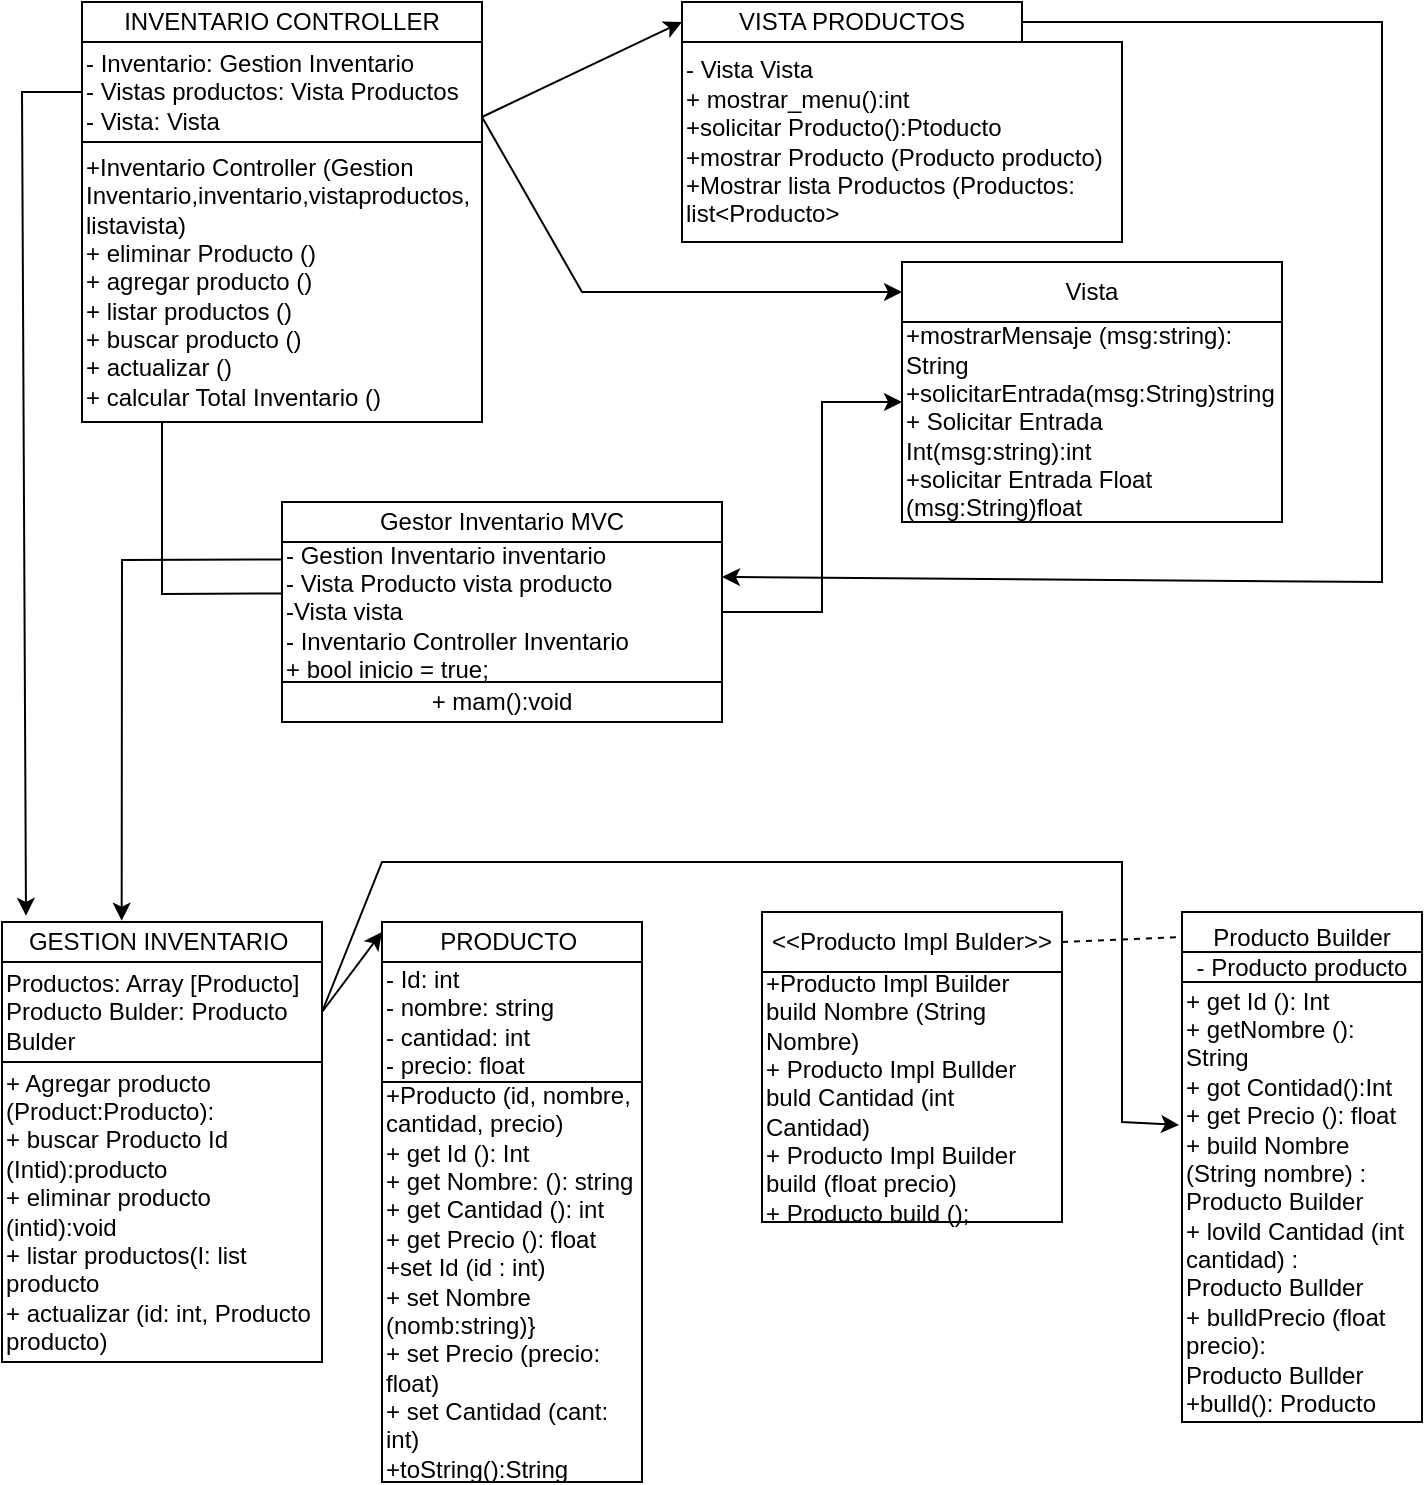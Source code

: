 <mxfile version="24.9.1">
  <diagram name="Página-1" id="VXL6YO2R-P_xzhJiHdiT">
    <mxGraphModel dx="1323" dy="1912" grid="1" gridSize="10" guides="1" tooltips="1" connect="1" arrows="1" fold="1" page="1" pageScale="1" pageWidth="827" pageHeight="1169" math="0" shadow="0">
      <root>
        <mxCell id="0" />
        <mxCell id="1" parent="0" />
        <mxCell id="zBoA6l5oj3ymzxzeQCYM-1" value="GESTION INVENTARIO&amp;nbsp;" style="rounded=0;whiteSpace=wrap;html=1;strokeColor=default;" vertex="1" parent="1">
          <mxGeometry width="160" height="20" as="geometry" />
        </mxCell>
        <mxCell id="zBoA6l5oj3ymzxzeQCYM-2" value="Productos: Array [Producto]&lt;br&gt;Producto Bulder: Producto Bulder" style="rounded=0;whiteSpace=wrap;html=1;align=left;" vertex="1" parent="1">
          <mxGeometry y="20" width="160" height="50" as="geometry" />
        </mxCell>
        <mxCell id="zBoA6l5oj3ymzxzeQCYM-3" value="+ Agregar producto (Product:Producto):&lt;br&gt;+ buscar Producto Id (Intid):producto&lt;br&gt;+ eliminar producto (intid):void&lt;br&gt;+ listar productos(I: list producto&amp;nbsp;&lt;br&gt;+ actualizar (id: int, Producto producto)" style="rounded=0;whiteSpace=wrap;html=1;align=left;" vertex="1" parent="1">
          <mxGeometry y="70" width="160" height="150" as="geometry" />
        </mxCell>
        <mxCell id="zBoA6l5oj3ymzxzeQCYM-4" value="PRODUCTO&amp;nbsp;" style="rounded=0;whiteSpace=wrap;html=1;" vertex="1" parent="1">
          <mxGeometry x="190" width="130" height="20" as="geometry" />
        </mxCell>
        <mxCell id="zBoA6l5oj3ymzxzeQCYM-5" value="- Id: int&amp;nbsp;&lt;br&gt;- nombre: string&lt;br&gt;- cantidad: int&lt;br&gt;- precio: float" style="rounded=0;whiteSpace=wrap;html=1;align=left;" vertex="1" parent="1">
          <mxGeometry x="190" y="20" width="130" height="60" as="geometry" />
        </mxCell>
        <mxCell id="zBoA6l5oj3ymzxzeQCYM-6" value="+Producto (id, nombre, cantidad, precio)&amp;nbsp;&lt;br&gt;+ get Id (): Int&amp;nbsp;&lt;br&gt;+ get Nombre: (): string&amp;nbsp;&lt;div&gt;+ get Cantidad (): int&lt;br&gt;+ get Precio (): float&lt;br&gt;+set Id (id : int)&lt;/div&gt;&lt;div&gt;+ set Nombre (nomb:string)}&lt;br&gt;+ set Precio (precio: float)&amp;nbsp;&lt;br&gt;+ set Cantidad (cant: int)&lt;br&gt;+toString():String&lt;/div&gt;" style="rounded=0;whiteSpace=wrap;html=1;align=left;" vertex="1" parent="1">
          <mxGeometry x="190" y="80" width="130" height="200" as="geometry" />
        </mxCell>
        <mxCell id="zBoA6l5oj3ymzxzeQCYM-7" value="&amp;lt;&amp;lt;Producto Impl Bulder&amp;gt;&amp;gt;" style="rounded=0;whiteSpace=wrap;html=1;" vertex="1" parent="1">
          <mxGeometry x="380" y="-5" width="150" height="30" as="geometry" />
        </mxCell>
        <mxCell id="zBoA6l5oj3ymzxzeQCYM-8" value="+Producto Impl Builder&lt;br&gt;build Nombre (String Nombre)&amp;nbsp;&lt;br&gt;+ Producto Impl Bullder&lt;br&gt;buld Cantidad (int Cantidad)&lt;br&gt;+ Producto Impl Builder&lt;br&gt;build (float precio)&amp;nbsp;&lt;br&gt;+ Producto build ();" style="rounded=0;whiteSpace=wrap;html=1;align=left;" vertex="1" parent="1">
          <mxGeometry x="380" y="25" width="150" height="125" as="geometry" />
        </mxCell>
        <mxCell id="zBoA6l5oj3ymzxzeQCYM-9" value="" style="endArrow=classic;html=1;rounded=0;exitX=1;exitY=0.5;exitDx=0;exitDy=0;entryX=0;entryY=0.25;entryDx=0;entryDy=0;" edge="1" parent="1" source="zBoA6l5oj3ymzxzeQCYM-2" target="zBoA6l5oj3ymzxzeQCYM-4">
          <mxGeometry width="50" height="50" relative="1" as="geometry">
            <mxPoint x="330" y="250" as="sourcePoint" />
            <mxPoint x="380" y="200" as="targetPoint" />
            <Array as="points" />
          </mxGeometry>
        </mxCell>
        <mxCell id="zBoA6l5oj3ymzxzeQCYM-10" value="" style="endArrow=classic;html=1;rounded=0;exitX=1;exitY=0.5;exitDx=0;exitDy=0;entryX=-0.012;entryY=0.325;entryDx=0;entryDy=0;entryPerimeter=0;" edge="1" parent="1" source="zBoA6l5oj3ymzxzeQCYM-2" target="zBoA6l5oj3ymzxzeQCYM-14">
          <mxGeometry width="50" height="50" relative="1" as="geometry">
            <mxPoint x="330" y="250" as="sourcePoint" />
            <mxPoint x="560" y="120" as="targetPoint" />
            <Array as="points">
              <mxPoint x="190" y="-30" />
              <mxPoint x="350" y="-30" />
              <mxPoint x="560" y="-30" />
              <mxPoint x="560" y="100" />
            </Array>
          </mxGeometry>
        </mxCell>
        <mxCell id="zBoA6l5oj3ymzxzeQCYM-12" value="Producto Builder" style="rounded=0;whiteSpace=wrap;html=1;" vertex="1" parent="1">
          <mxGeometry x="590" y="-5" width="120" height="25" as="geometry" />
        </mxCell>
        <mxCell id="zBoA6l5oj3ymzxzeQCYM-13" value="- Producto producto" style="rounded=0;whiteSpace=wrap;html=1;" vertex="1" parent="1">
          <mxGeometry x="590" y="15" width="120" height="15" as="geometry" />
        </mxCell>
        <mxCell id="zBoA6l5oj3ymzxzeQCYM-14" value="&lt;div&gt;&lt;span style=&quot;background-color: initial;&quot;&gt;+ get Id (): Int&lt;/span&gt;&lt;/div&gt;&lt;div&gt;+ getNombre (): String&lt;/div&gt;&lt;div&gt;+ got Contidad():Int&lt;/div&gt;&lt;div&gt;+ get Precio (): float&lt;/div&gt;&lt;div&gt;+ build Nombre (String nombre) :&lt;/div&gt;&lt;div&gt;Producto Builder&lt;/div&gt;&lt;div&gt;+ lovild Cantidad (int cantidad) :&lt;/div&gt;&lt;div&gt;Producto Bullder&lt;/div&gt;&lt;div&gt;+ bulldPrecio (float precio):&lt;/div&gt;&lt;div&gt;Producto Bullder&lt;br&gt;+bulld(): Producto&lt;/div&gt;" style="rounded=0;whiteSpace=wrap;html=1;align=left;" vertex="1" parent="1">
          <mxGeometry x="590" y="30" width="120" height="220" as="geometry" />
        </mxCell>
        <mxCell id="zBoA6l5oj3ymzxzeQCYM-15" value="" style="endArrow=none;dashed=1;html=1;rounded=0;entryX=0;entryY=0.5;entryDx=0;entryDy=0;exitX=1;exitY=0.5;exitDx=0;exitDy=0;" edge="1" parent="1" source="zBoA6l5oj3ymzxzeQCYM-7" target="zBoA6l5oj3ymzxzeQCYM-12">
          <mxGeometry width="50" height="50" relative="1" as="geometry">
            <mxPoint x="440" y="40" as="sourcePoint" />
            <mxPoint x="490" y="-10" as="targetPoint" />
          </mxGeometry>
        </mxCell>
        <mxCell id="zBoA6l5oj3ymzxzeQCYM-16" value="INVENTARIO CONTROLLER" style="rounded=0;whiteSpace=wrap;html=1;" vertex="1" parent="1">
          <mxGeometry x="40" y="-460" width="200" height="20" as="geometry" />
        </mxCell>
        <mxCell id="zBoA6l5oj3ymzxzeQCYM-17" value="- Inventario: Gestion Inventario&lt;br&gt;- Vistas productos: Vista Productos&lt;br&gt;- Vista: Vista" style="rounded=0;whiteSpace=wrap;html=1;align=left;" vertex="1" parent="1">
          <mxGeometry x="40" y="-440" width="200" height="50" as="geometry" />
        </mxCell>
        <mxCell id="zBoA6l5oj3ymzxzeQCYM-18" value="+Inventario Controller (Gestion Inventario,inventario,vistaproductos,&lt;br&gt;listavista)&lt;br&gt;+ eliminar Producto ()&lt;br&gt;+ agregar producto ()&lt;br&gt;+ listar productos ()&lt;br&gt;+ buscar producto ()&lt;br&gt;+ actualizar ()&lt;br&gt;+ calcular Total Inventario ()" style="rounded=0;whiteSpace=wrap;html=1;align=left;" vertex="1" parent="1">
          <mxGeometry x="40" y="-390" width="200" height="140" as="geometry" />
        </mxCell>
        <mxCell id="zBoA6l5oj3ymzxzeQCYM-20" value="VISTA PRODUCTOS" style="rounded=0;whiteSpace=wrap;html=1;" vertex="1" parent="1">
          <mxGeometry x="340" y="-460" width="170" height="20" as="geometry" />
        </mxCell>
        <mxCell id="zBoA6l5oj3ymzxzeQCYM-21" value="- Vista Vista&amp;nbsp;&lt;br&gt;+ mostrar_menu():int&lt;br&gt;+solicitar Producto():Ptoducto&lt;br&gt;+mostrar Producto (Producto producto)&lt;br&gt;+Mostrar lista Productos (Productos: list&amp;lt;Producto&amp;gt;" style="rounded=0;whiteSpace=wrap;html=1;align=left;" vertex="1" parent="1">
          <mxGeometry x="340" y="-440" width="220" height="100" as="geometry" />
        </mxCell>
        <mxCell id="zBoA6l5oj3ymzxzeQCYM-22" value="Vista" style="rounded=0;whiteSpace=wrap;html=1;" vertex="1" parent="1">
          <mxGeometry x="450" y="-330" width="190" height="30" as="geometry" />
        </mxCell>
        <mxCell id="zBoA6l5oj3ymzxzeQCYM-23" value="+mostrarMensaje (msg:string): String&lt;br&gt;+solicitarEntrada(msg:String)string&lt;br&gt;+ Solicitar Entrada Int(msg:string):int&lt;br&gt;+solicitar Entrada Float (msg:String)float" style="rounded=0;whiteSpace=wrap;html=1;align=left;" vertex="1" parent="1">
          <mxGeometry x="450" y="-300" width="190" height="100" as="geometry" />
        </mxCell>
        <mxCell id="zBoA6l5oj3ymzxzeQCYM-24" value="Gestor Inventario MVC" style="rounded=0;whiteSpace=wrap;html=1;" vertex="1" parent="1">
          <mxGeometry x="140" y="-210" width="220" height="20" as="geometry" />
        </mxCell>
        <mxCell id="zBoA6l5oj3ymzxzeQCYM-25" value="- Gestion Inventario inventario&lt;br&gt;- Vista Producto vista producto&lt;br&gt;-Vista vista&lt;br&gt;- Inventario Controller Inventario&amp;nbsp;&lt;br&gt;+ bool inicio = true;" style="rounded=0;whiteSpace=wrap;html=1;align=left;" vertex="1" parent="1">
          <mxGeometry x="140" y="-190" width="220" height="70" as="geometry" />
        </mxCell>
        <mxCell id="zBoA6l5oj3ymzxzeQCYM-26" value="+ mam():void" style="rounded=0;whiteSpace=wrap;html=1;" vertex="1" parent="1">
          <mxGeometry x="140" y="-120" width="220" height="20" as="geometry" />
        </mxCell>
        <mxCell id="zBoA6l5oj3ymzxzeQCYM-27" value="" style="endArrow=classic;html=1;rounded=0;exitX=1;exitY=0.75;exitDx=0;exitDy=0;entryX=0;entryY=0.5;entryDx=0;entryDy=0;" edge="1" parent="1" source="zBoA6l5oj3ymzxzeQCYM-17" target="zBoA6l5oj3ymzxzeQCYM-22">
          <mxGeometry width="50" height="50" relative="1" as="geometry">
            <mxPoint x="210" y="-280" as="sourcePoint" />
            <mxPoint x="300" y="-290" as="targetPoint" />
            <Array as="points">
              <mxPoint x="290" y="-315" />
            </Array>
          </mxGeometry>
        </mxCell>
        <mxCell id="zBoA6l5oj3ymzxzeQCYM-28" value="" style="endArrow=classic;html=1;rounded=0;entryX=0;entryY=0.5;entryDx=0;entryDy=0;exitX=1;exitY=0.75;exitDx=0;exitDy=0;" edge="1" parent="1" source="zBoA6l5oj3ymzxzeQCYM-17" target="zBoA6l5oj3ymzxzeQCYM-20">
          <mxGeometry width="50" height="50" relative="1" as="geometry">
            <mxPoint x="210" y="-280" as="sourcePoint" />
            <mxPoint x="260" y="-330" as="targetPoint" />
          </mxGeometry>
        </mxCell>
        <mxCell id="zBoA6l5oj3ymzxzeQCYM-29" value="" style="endArrow=classic;html=1;rounded=0;exitX=1;exitY=0.5;exitDx=0;exitDy=0;entryX=1;entryY=0.25;entryDx=0;entryDy=0;" edge="1" parent="1" source="zBoA6l5oj3ymzxzeQCYM-20" target="zBoA6l5oj3ymzxzeQCYM-25">
          <mxGeometry width="50" height="50" relative="1" as="geometry">
            <mxPoint x="400" y="-280" as="sourcePoint" />
            <mxPoint x="690" y="-140" as="targetPoint" />
            <Array as="points">
              <mxPoint x="690" y="-450" />
              <mxPoint x="690" y="-170" />
            </Array>
          </mxGeometry>
        </mxCell>
        <mxCell id="zBoA6l5oj3ymzxzeQCYM-30" value="" style="endArrow=classic;html=1;rounded=0;exitX=1;exitY=0.5;exitDx=0;exitDy=0;" edge="1" parent="1" source="zBoA6l5oj3ymzxzeQCYM-25">
          <mxGeometry width="50" height="50" relative="1" as="geometry">
            <mxPoint x="400" y="-210" as="sourcePoint" />
            <mxPoint x="450" y="-260" as="targetPoint" />
            <Array as="points">
              <mxPoint x="410" y="-155" />
              <mxPoint x="410" y="-260" />
            </Array>
          </mxGeometry>
        </mxCell>
        <mxCell id="zBoA6l5oj3ymzxzeQCYM-31" value="" style="endArrow=none;html=1;rounded=0;exitX=-0.001;exitY=0.367;exitDx=0;exitDy=0;exitPerimeter=0;" edge="1" parent="1" source="zBoA6l5oj3ymzxzeQCYM-25">
          <mxGeometry width="50" height="50" relative="1" as="geometry">
            <mxPoint x="80" y="-160" as="sourcePoint" />
            <mxPoint x="80" y="-250" as="targetPoint" />
            <Array as="points">
              <mxPoint x="80" y="-164" />
            </Array>
          </mxGeometry>
        </mxCell>
        <mxCell id="zBoA6l5oj3ymzxzeQCYM-32" value="" style="endArrow=classic;html=1;rounded=0;exitX=-0.001;exitY=0.125;exitDx=0;exitDy=0;exitPerimeter=0;entryX=0.374;entryY=-0.033;entryDx=0;entryDy=0;entryPerimeter=0;" edge="1" parent="1" source="zBoA6l5oj3ymzxzeQCYM-25" target="zBoA6l5oj3ymzxzeQCYM-1">
          <mxGeometry width="50" height="50" relative="1" as="geometry">
            <mxPoint x="100" y="-10" as="sourcePoint" />
            <mxPoint x="150" y="-60" as="targetPoint" />
            <Array as="points">
              <mxPoint x="60" y="-181" />
            </Array>
          </mxGeometry>
        </mxCell>
        <mxCell id="zBoA6l5oj3ymzxzeQCYM-33" value="" style="endArrow=classic;html=1;rounded=0;exitX=0;exitY=0.5;exitDx=0;exitDy=0;entryX=0.075;entryY=-0.155;entryDx=0;entryDy=0;entryPerimeter=0;" edge="1" parent="1" source="zBoA6l5oj3ymzxzeQCYM-17" target="zBoA6l5oj3ymzxzeQCYM-1">
          <mxGeometry width="50" height="50" relative="1" as="geometry">
            <mxPoint x="130" y="-180" as="sourcePoint" />
            <mxPoint x="10" y="-260" as="targetPoint" />
            <Array as="points">
              <mxPoint x="10" y="-415" />
            </Array>
          </mxGeometry>
        </mxCell>
      </root>
    </mxGraphModel>
  </diagram>
</mxfile>
